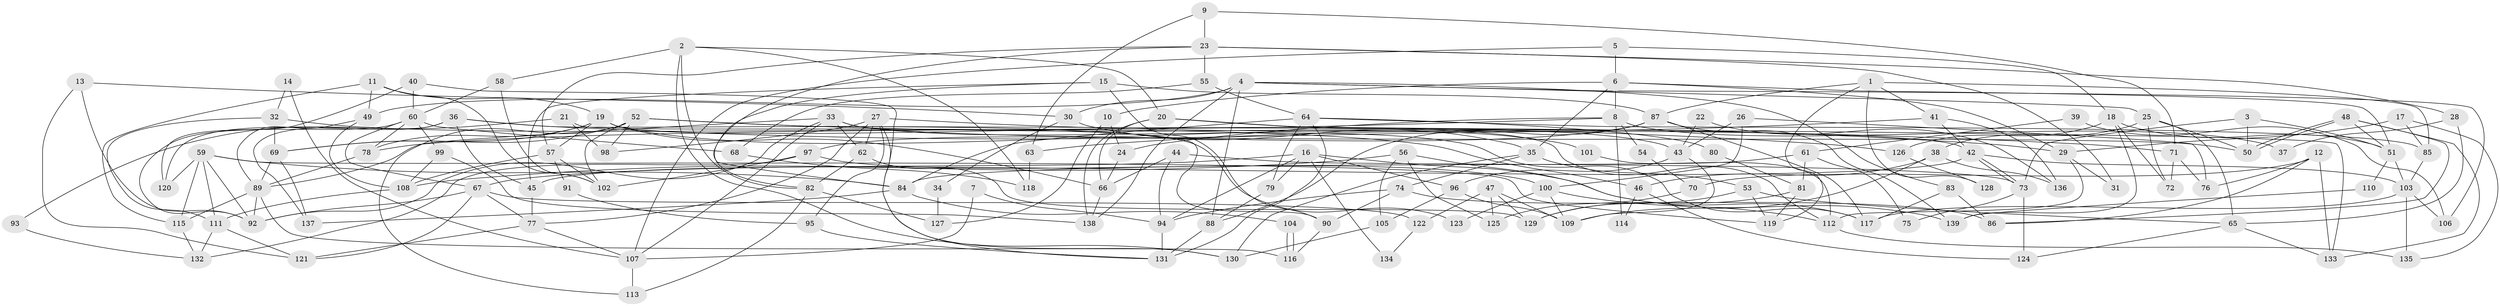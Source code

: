 // Generated by graph-tools (version 1.1) at 2025/36/03/09/25 02:36:07]
// undirected, 139 vertices, 278 edges
graph export_dot {
graph [start="1"]
  node [color=gray90,style=filled];
  1;
  2;
  3;
  4;
  5;
  6;
  7;
  8;
  9;
  10;
  11;
  12;
  13;
  14;
  15;
  16;
  17;
  18;
  19;
  20;
  21;
  22;
  23;
  24;
  25;
  26;
  27;
  28;
  29;
  30;
  31;
  32;
  33;
  34;
  35;
  36;
  37;
  38;
  39;
  40;
  41;
  42;
  43;
  44;
  45;
  46;
  47;
  48;
  49;
  50;
  51;
  52;
  53;
  54;
  55;
  56;
  57;
  58;
  59;
  60;
  61;
  62;
  63;
  64;
  65;
  66;
  67;
  68;
  69;
  70;
  71;
  72;
  73;
  74;
  75;
  76;
  77;
  78;
  79;
  80;
  81;
  82;
  83;
  84;
  85;
  86;
  87;
  88;
  89;
  90;
  91;
  92;
  93;
  94;
  95;
  96;
  97;
  98;
  99;
  100;
  101;
  102;
  103;
  104;
  105;
  106;
  107;
  108;
  109;
  110;
  111;
  112;
  113;
  114;
  115;
  116;
  117;
  118;
  119;
  120;
  121;
  122;
  123;
  124;
  125;
  126;
  127;
  128;
  129;
  130;
  131;
  132;
  133;
  134;
  135;
  136;
  137;
  138;
  139;
  1 -- 87;
  1 -- 119;
  1 -- 41;
  1 -- 85;
  1 -- 128;
  2 -- 58;
  2 -- 130;
  2 -- 20;
  2 -- 82;
  2 -- 118;
  3 -- 50;
  3 -- 73;
  3 -- 51;
  4 -- 25;
  4 -- 49;
  4 -- 30;
  4 -- 83;
  4 -- 88;
  4 -- 106;
  4 -- 138;
  5 -- 6;
  5 -- 18;
  5 -- 107;
  6 -- 51;
  6 -- 29;
  6 -- 8;
  6 -- 10;
  6 -- 35;
  7 -- 94;
  7 -- 107;
  8 -- 78;
  8 -- 24;
  8 -- 37;
  8 -- 54;
  8 -- 114;
  9 -- 71;
  9 -- 23;
  9 -- 63;
  10 -- 24;
  10 -- 127;
  11 -- 115;
  11 -- 19;
  11 -- 49;
  11 -- 102;
  12 -- 86;
  12 -- 133;
  12 -- 70;
  12 -- 76;
  13 -- 121;
  13 -- 30;
  13 -- 92;
  14 -- 107;
  14 -- 32;
  15 -- 82;
  15 -- 87;
  15 -- 45;
  15 -- 90;
  16 -- 67;
  16 -- 96;
  16 -- 79;
  16 -- 94;
  16 -- 134;
  16 -- 139;
  17 -- 135;
  17 -- 85;
  17 -- 29;
  18 -- 51;
  18 -- 139;
  18 -- 72;
  18 -- 126;
  19 -- 66;
  19 -- 78;
  19 -- 57;
  19 -- 69;
  19 -- 101;
  19 -- 112;
  20 -- 42;
  20 -- 43;
  20 -- 66;
  20 -- 138;
  21 -- 90;
  21 -- 98;
  21 -- 93;
  22 -- 136;
  22 -- 43;
  23 -- 84;
  23 -- 57;
  23 -- 28;
  23 -- 31;
  23 -- 55;
  24 -- 66;
  25 -- 50;
  25 -- 38;
  25 -- 65;
  25 -- 72;
  26 -- 100;
  26 -- 76;
  26 -- 43;
  27 -- 130;
  27 -- 77;
  27 -- 29;
  27 -- 62;
  27 -- 95;
  27 -- 98;
  28 -- 65;
  28 -- 37;
  29 -- 31;
  29 -- 112;
  30 -- 35;
  30 -- 34;
  32 -- 69;
  32 -- 111;
  32 -- 46;
  33 -- 107;
  33 -- 89;
  33 -- 50;
  33 -- 62;
  33 -- 92;
  33 -- 117;
  34 -- 127;
  35 -- 74;
  35 -- 53;
  35 -- 130;
  36 -- 137;
  36 -- 45;
  36 -- 71;
  36 -- 120;
  36 -- 123;
  38 -- 109;
  38 -- 46;
  38 -- 136;
  39 -- 106;
  39 -- 61;
  40 -- 60;
  40 -- 120;
  40 -- 131;
  41 -- 42;
  41 -- 63;
  41 -- 136;
  42 -- 73;
  42 -- 73;
  42 -- 103;
  42 -- 45;
  43 -- 96;
  43 -- 109;
  44 -- 66;
  44 -- 94;
  44 -- 73;
  45 -- 77;
  46 -- 124;
  46 -- 114;
  47 -- 129;
  47 -- 109;
  47 -- 122;
  47 -- 125;
  48 -- 50;
  48 -- 50;
  48 -- 86;
  48 -- 51;
  48 -- 133;
  49 -- 89;
  49 -- 108;
  51 -- 103;
  51 -- 110;
  52 -- 113;
  52 -- 102;
  52 -- 69;
  52 -- 98;
  52 -- 126;
  52 -- 133;
  53 -- 65;
  53 -- 119;
  53 -- 129;
  54 -- 70;
  55 -- 64;
  55 -- 68;
  56 -- 108;
  56 -- 117;
  56 -- 105;
  56 -- 125;
  57 -- 108;
  57 -- 91;
  57 -- 102;
  58 -- 60;
  58 -- 102;
  59 -- 111;
  59 -- 92;
  59 -- 84;
  59 -- 115;
  59 -- 119;
  59 -- 120;
  60 -- 68;
  60 -- 92;
  60 -- 67;
  60 -- 78;
  60 -- 99;
  61 -- 81;
  61 -- 84;
  61 -- 75;
  62 -- 82;
  62 -- 129;
  63 -- 118;
  64 -- 85;
  64 -- 131;
  64 -- 79;
  64 -- 80;
  64 -- 84;
  65 -- 133;
  65 -- 124;
  66 -- 138;
  67 -- 92;
  67 -- 77;
  67 -- 121;
  67 -- 122;
  68 -- 118;
  69 -- 89;
  69 -- 137;
  70 -- 125;
  71 -- 72;
  71 -- 76;
  73 -- 75;
  73 -- 124;
  74 -- 90;
  74 -- 94;
  74 -- 86;
  77 -- 107;
  77 -- 121;
  78 -- 89;
  79 -- 88;
  80 -- 81;
  81 -- 119;
  81 -- 129;
  82 -- 113;
  82 -- 127;
  83 -- 117;
  83 -- 86;
  84 -- 104;
  84 -- 137;
  85 -- 103;
  87 -- 88;
  87 -- 97;
  87 -- 117;
  87 -- 139;
  88 -- 131;
  89 -- 92;
  89 -- 115;
  89 -- 116;
  90 -- 116;
  91 -- 95;
  93 -- 132;
  94 -- 131;
  95 -- 131;
  96 -- 109;
  96 -- 105;
  97 -- 102;
  97 -- 132;
  97 -- 100;
  99 -- 138;
  99 -- 108;
  100 -- 112;
  100 -- 109;
  100 -- 123;
  101 -- 112;
  103 -- 117;
  103 -- 106;
  103 -- 135;
  104 -- 116;
  104 -- 116;
  105 -- 130;
  107 -- 113;
  108 -- 111;
  110 -- 139;
  111 -- 121;
  111 -- 132;
  112 -- 135;
  115 -- 132;
  122 -- 134;
  126 -- 128;
}
